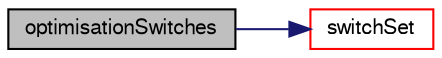 digraph "optimisationSwitches"
{
  bgcolor="transparent";
  edge [fontname="FreeSans",fontsize="10",labelfontname="FreeSans",labelfontsize="10"];
  node [fontname="FreeSans",fontsize="10",shape=record];
  rankdir="LR";
  Node2246 [label="optimisationSwitches",height=0.2,width=0.4,color="black", fillcolor="grey75", style="filled", fontcolor="black"];
  Node2246 -> Node2247 [color="midnightblue",fontsize="10",style="solid",fontname="FreeSans"];
  Node2247 [label="switchSet",height=0.2,width=0.4,color="red",URL="$a21163.html#a02428a7a9aa138cfe5550361a4f1de83",tooltip="Internal function to lookup a sub-dictionary from controlDict. "];
}
